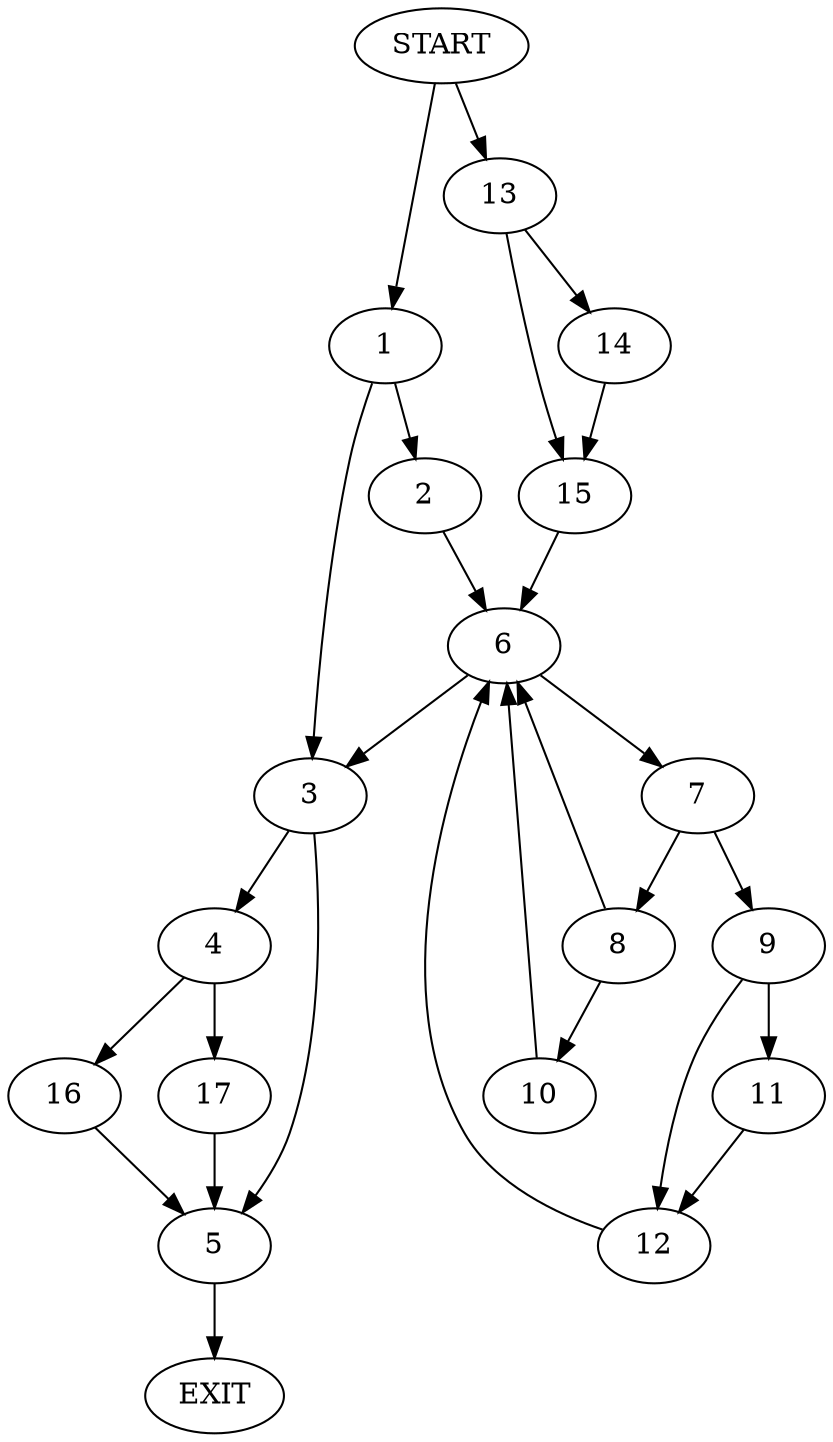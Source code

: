digraph {
0 [label="START"]
18 [label="EXIT"]
0 -> 1
1 -> 2
1 -> 3
3 -> 4
3 -> 5
2 -> 6
6 -> 7
6 -> 3
7 -> 8
7 -> 9
8 -> 6
8 -> 10
9 -> 11
9 -> 12
10 -> 6
11 -> 12
12 -> 6
0 -> 13
13 -> 14
13 -> 15
15 -> 6
14 -> 15
4 -> 16
4 -> 17
5 -> 18
17 -> 5
16 -> 5
}
